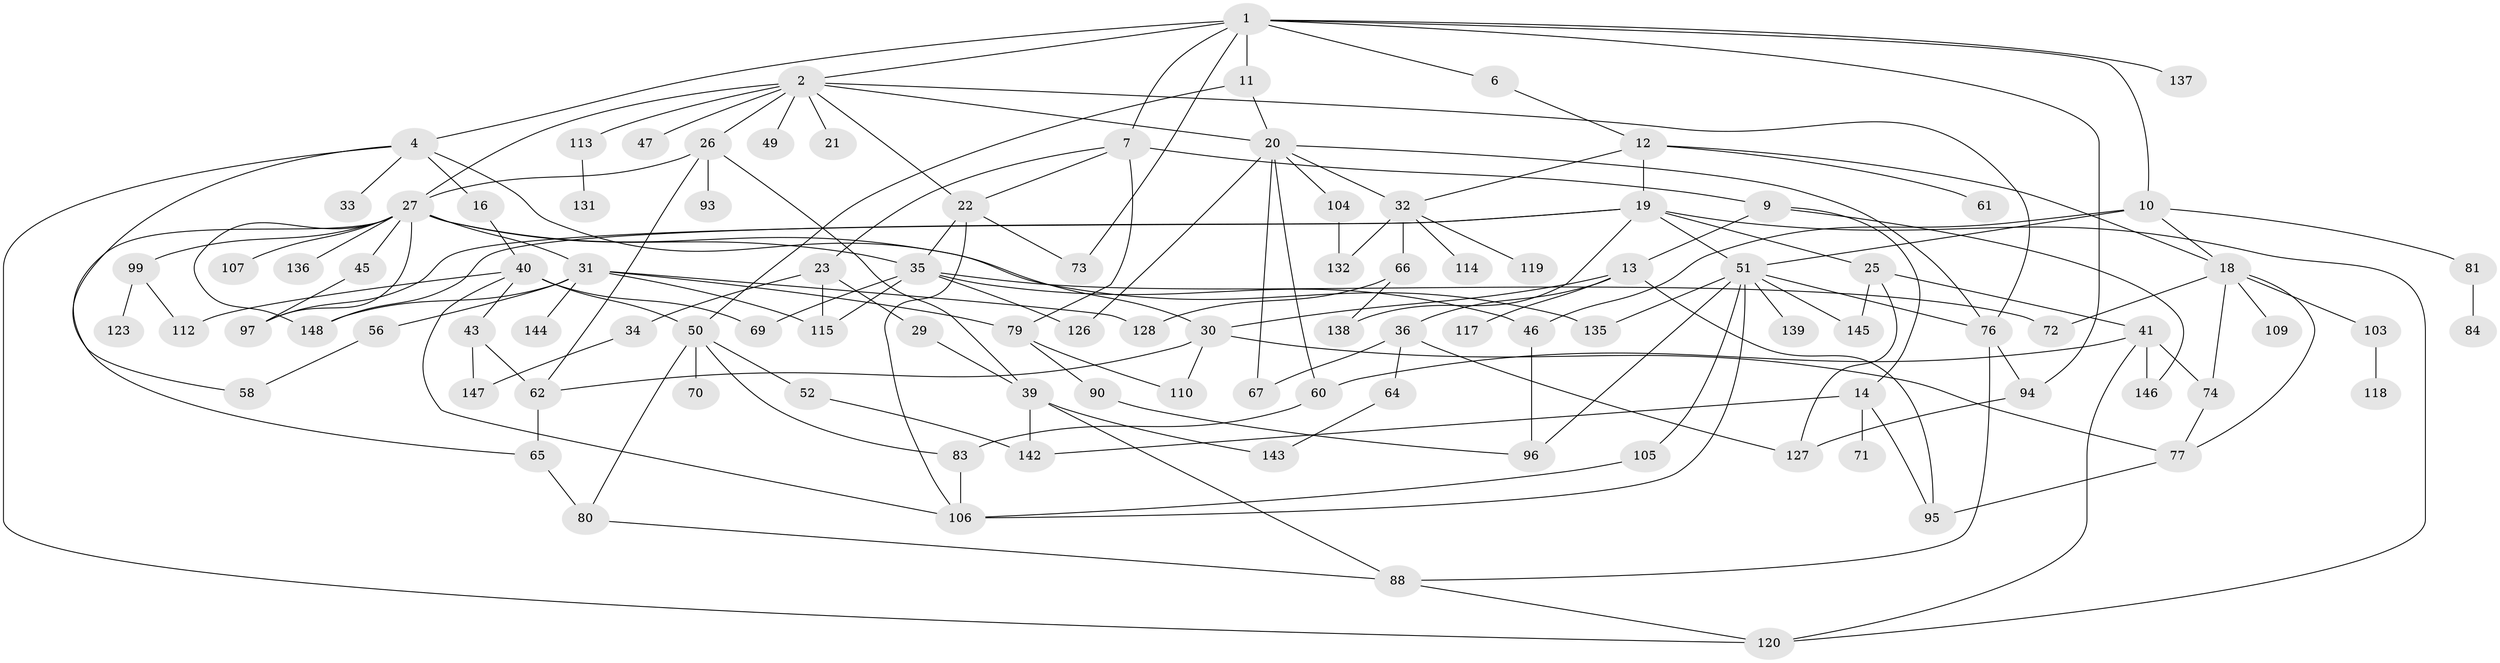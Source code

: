 // Generated by graph-tools (version 1.1) at 2025/23/03/03/25 07:23:30]
// undirected, 103 vertices, 165 edges
graph export_dot {
graph [start="1"]
  node [color=gray90,style=filled];
  1 [super="+3"];
  2 [super="+8"];
  4 [super="+5"];
  6;
  7 [super="+17"];
  9 [super="+55"];
  10 [super="+48"];
  11;
  12;
  13 [super="+15"];
  14 [super="+24"];
  16;
  18 [super="+37"];
  19 [super="+101"];
  20 [super="+59"];
  21;
  22 [super="+28"];
  23;
  25 [super="+44"];
  26 [super="+111"];
  27 [super="+42"];
  29 [super="+75"];
  30 [super="+78"];
  31 [super="+141"];
  32 [super="+54"];
  33;
  34 [super="+85"];
  35 [super="+38"];
  36;
  39 [super="+57"];
  40 [super="+116"];
  41 [super="+133"];
  43 [super="+86"];
  45 [super="+63"];
  46;
  47 [super="+100"];
  49;
  50 [super="+53"];
  51 [super="+68"];
  52 [super="+89"];
  56;
  58;
  60 [super="+124"];
  61 [super="+122"];
  62 [super="+92"];
  64;
  65;
  66 [super="+91"];
  67;
  69;
  70;
  71;
  72;
  73;
  74;
  76 [super="+82"];
  77 [super="+102"];
  79 [super="+129"];
  80;
  81;
  83 [super="+87"];
  84;
  88 [super="+125"];
  90;
  93;
  94;
  95 [super="+98"];
  96;
  97;
  99;
  103;
  104;
  105 [super="+130"];
  106 [super="+108"];
  107 [super="+134"];
  109;
  110;
  112;
  113;
  114;
  115 [super="+121"];
  117;
  118;
  119;
  120;
  123;
  126;
  127;
  128;
  131;
  132;
  135;
  136;
  137;
  138 [super="+140"];
  139;
  142;
  143;
  144;
  145;
  146;
  147;
  148;
  1 -- 2;
  1 -- 6;
  1 -- 10;
  1 -- 94;
  1 -- 137;
  1 -- 4;
  1 -- 7;
  1 -- 73;
  1 -- 11;
  2 -- 26;
  2 -- 49;
  2 -- 20;
  2 -- 113;
  2 -- 21;
  2 -- 22;
  2 -- 27;
  2 -- 47;
  2 -- 76;
  4 -- 16;
  4 -- 30;
  4 -- 120;
  4 -- 33;
  4 -- 58;
  6 -- 12;
  7 -- 9;
  7 -- 23;
  7 -- 79;
  7 -- 22;
  9 -- 13;
  9 -- 14;
  9 -- 146;
  10 -- 46;
  10 -- 81;
  10 -- 18;
  10 -- 51;
  11 -- 20;
  11 -- 50;
  12 -- 18;
  12 -- 19;
  12 -- 61;
  12 -- 32;
  13 -- 36;
  13 -- 117;
  13 -- 30;
  13 -- 95;
  14 -- 71;
  14 -- 142;
  14 -- 95;
  16 -- 40;
  18 -- 72;
  18 -- 109;
  18 -- 74;
  18 -- 103;
  18 -- 77;
  19 -- 25;
  19 -- 51;
  19 -- 148;
  19 -- 120;
  19 -- 97;
  19 -- 138;
  20 -- 32;
  20 -- 60;
  20 -- 126;
  20 -- 67;
  20 -- 104;
  20 -- 76;
  22 -- 106;
  22 -- 73;
  22 -- 35;
  23 -- 29;
  23 -- 34;
  23 -- 115;
  25 -- 41;
  25 -- 145;
  25 -- 127;
  26 -- 39;
  26 -- 93;
  26 -- 27;
  26 -- 62;
  27 -- 31;
  27 -- 45;
  27 -- 136;
  27 -- 97;
  27 -- 65;
  27 -- 99;
  27 -- 148;
  27 -- 135;
  27 -- 107;
  27 -- 35;
  29 -- 39;
  30 -- 62;
  30 -- 110;
  30 -- 77;
  31 -- 56;
  31 -- 144;
  31 -- 148;
  31 -- 128;
  31 -- 115;
  31 -- 79;
  32 -- 114;
  32 -- 119;
  32 -- 132;
  32 -- 66 [weight=2];
  34 -- 147;
  35 -- 46;
  35 -- 69;
  35 -- 126;
  35 -- 72;
  35 -- 115;
  36 -- 64;
  36 -- 127;
  36 -- 67;
  39 -- 143;
  39 -- 88;
  39 -- 142;
  40 -- 43;
  40 -- 69;
  40 -- 112;
  40 -- 106;
  40 -- 50;
  41 -- 74;
  41 -- 120;
  41 -- 146;
  41 -- 60;
  43 -- 147;
  43 -- 62;
  45 -- 97;
  46 -- 96;
  50 -- 52;
  50 -- 70;
  50 -- 80;
  50 -- 83;
  51 -- 76;
  51 -- 139;
  51 -- 145;
  51 -- 96;
  51 -- 106;
  51 -- 135;
  51 -- 105;
  52 -- 142;
  56 -- 58;
  60 -- 83;
  62 -- 65;
  64 -- 143;
  65 -- 80;
  66 -- 128;
  66 -- 138;
  74 -- 77;
  76 -- 88;
  76 -- 94;
  77 -- 95;
  79 -- 90;
  79 -- 110;
  80 -- 88;
  81 -- 84;
  83 -- 106;
  88 -- 120;
  90 -- 96;
  94 -- 127;
  99 -- 112;
  99 -- 123;
  103 -- 118;
  104 -- 132;
  105 -- 106;
  113 -- 131;
}
